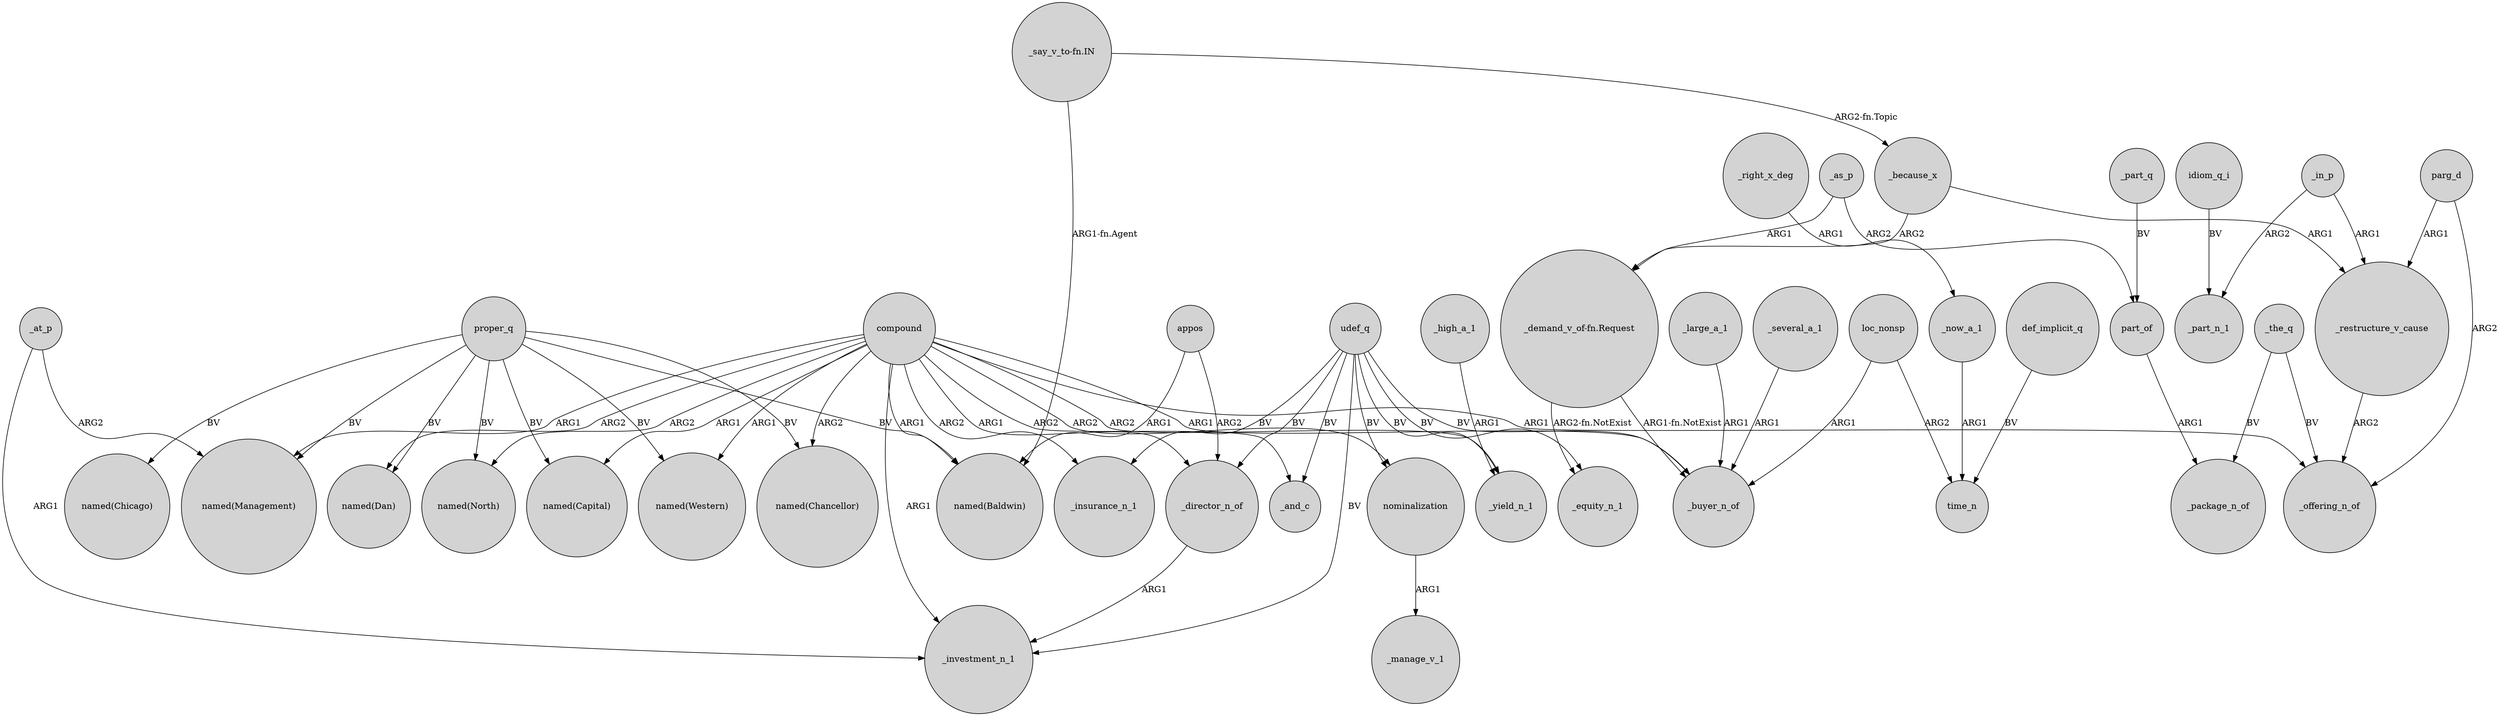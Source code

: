 digraph {
	node [shape=circle style=filled]
	compound -> "named(North)" [label=ARG2]
	"_demand_v_of-fn.Request" -> _equity_n_1 [label="ARG2-fn.NotExist"]
	proper_q -> "named(Chicago)" [label=BV]
	compound -> _buyer_n_of [label=ARG1]
	_restructure_v_cause -> _offering_n_of [label=ARG2]
	loc_nonsp -> _buyer_n_of [label=ARG1]
	compound -> "named(Western)" [label=ARG1]
	proper_q -> "named(Capital)" [label=BV]
	proper_q -> "named(North)" [label=BV]
	compound -> _insurance_n_1 [label=ARG2]
	_in_p -> _part_n_1 [label=ARG2]
	_as_p -> "_demand_v_of-fn.Request" [label=ARG1]
	_as_p -> part_of [label=ARG2]
	udef_q -> _buyer_n_of [label=BV]
	_the_q -> _package_n_of [label=BV]
	_large_a_1 -> _buyer_n_of [label=ARG1]
	udef_q -> _insurance_n_1 [label=BV]
	idiom_q_i -> _part_n_1 [label=BV]
	_at_p -> "named(Management)" [label=ARG2]
	_because_x -> "_demand_v_of-fn.Request" [label=ARG2]
	compound -> "named(Baldwin)" [label=ARG1]
	_in_p -> _restructure_v_cause [label=ARG1]
	compound -> nominalization [label=ARG2]
	_at_p -> _investment_n_1 [label=ARG1]
	appos -> "named(Baldwin)" [label=ARG1]
	proper_q -> "named(Dan)" [label=BV]
	compound -> "named(Chancellor)" [label=ARG2]
	loc_nonsp -> time_n [label=ARG2]
	_part_q -> part_of [label=BV]
	compound -> _investment_n_1 [label=ARG1]
	proper_q -> "named(Baldwin)" [label=BV]
	"_say_v_to-fn.IN" -> _because_x [label="ARG2-fn.Topic"]
	parg_d -> _offering_n_of [label=ARG2]
	_because_x -> _restructure_v_cause [label=ARG1]
	compound -> _and_c [label=ARG2]
	_right_x_deg -> _now_a_1 [label=ARG1]
	_director_n_of -> _investment_n_1 [label=ARG1]
	compound -> _offering_n_of [label=ARG1]
	udef_q -> _equity_n_1 [label=BV]
	_now_a_1 -> time_n [label=ARG1]
	"_say_v_to-fn.IN" -> "named(Baldwin)" [label="ARG1-fn.Agent"]
	_high_a_1 -> _yield_n_1 [label=ARG1]
	udef_q -> nominalization [label=BV]
	_several_a_1 -> _buyer_n_of [label=ARG1]
	proper_q -> "named(Western)" [label=BV]
	"_demand_v_of-fn.Request" -> _buyer_n_of [label="ARG1-fn.NotExist"]
	part_of -> _package_n_of [label=ARG1]
	udef_q -> _investment_n_1 [label=BV]
	compound -> "named(Management)" [label=ARG1]
	compound -> _director_n_of [label=ARG1]
	compound -> _yield_n_1 [label=ARG2]
	udef_q -> _and_c [label=BV]
	proper_q -> "named(Chancellor)" [label=BV]
	nominalization -> _manage_v_1 [label=ARG1]
	appos -> _director_n_of [label=ARG2]
	udef_q -> _yield_n_1 [label=BV]
	udef_q -> _director_n_of [label=BV]
	compound -> "named(Dan)" [label=ARG2]
	proper_q -> "named(Management)" [label=BV]
	parg_d -> _restructure_v_cause [label=ARG1]
	def_implicit_q -> time_n [label=BV]
	_the_q -> _offering_n_of [label=BV]
	compound -> "named(Capital)" [label=ARG1]
}
